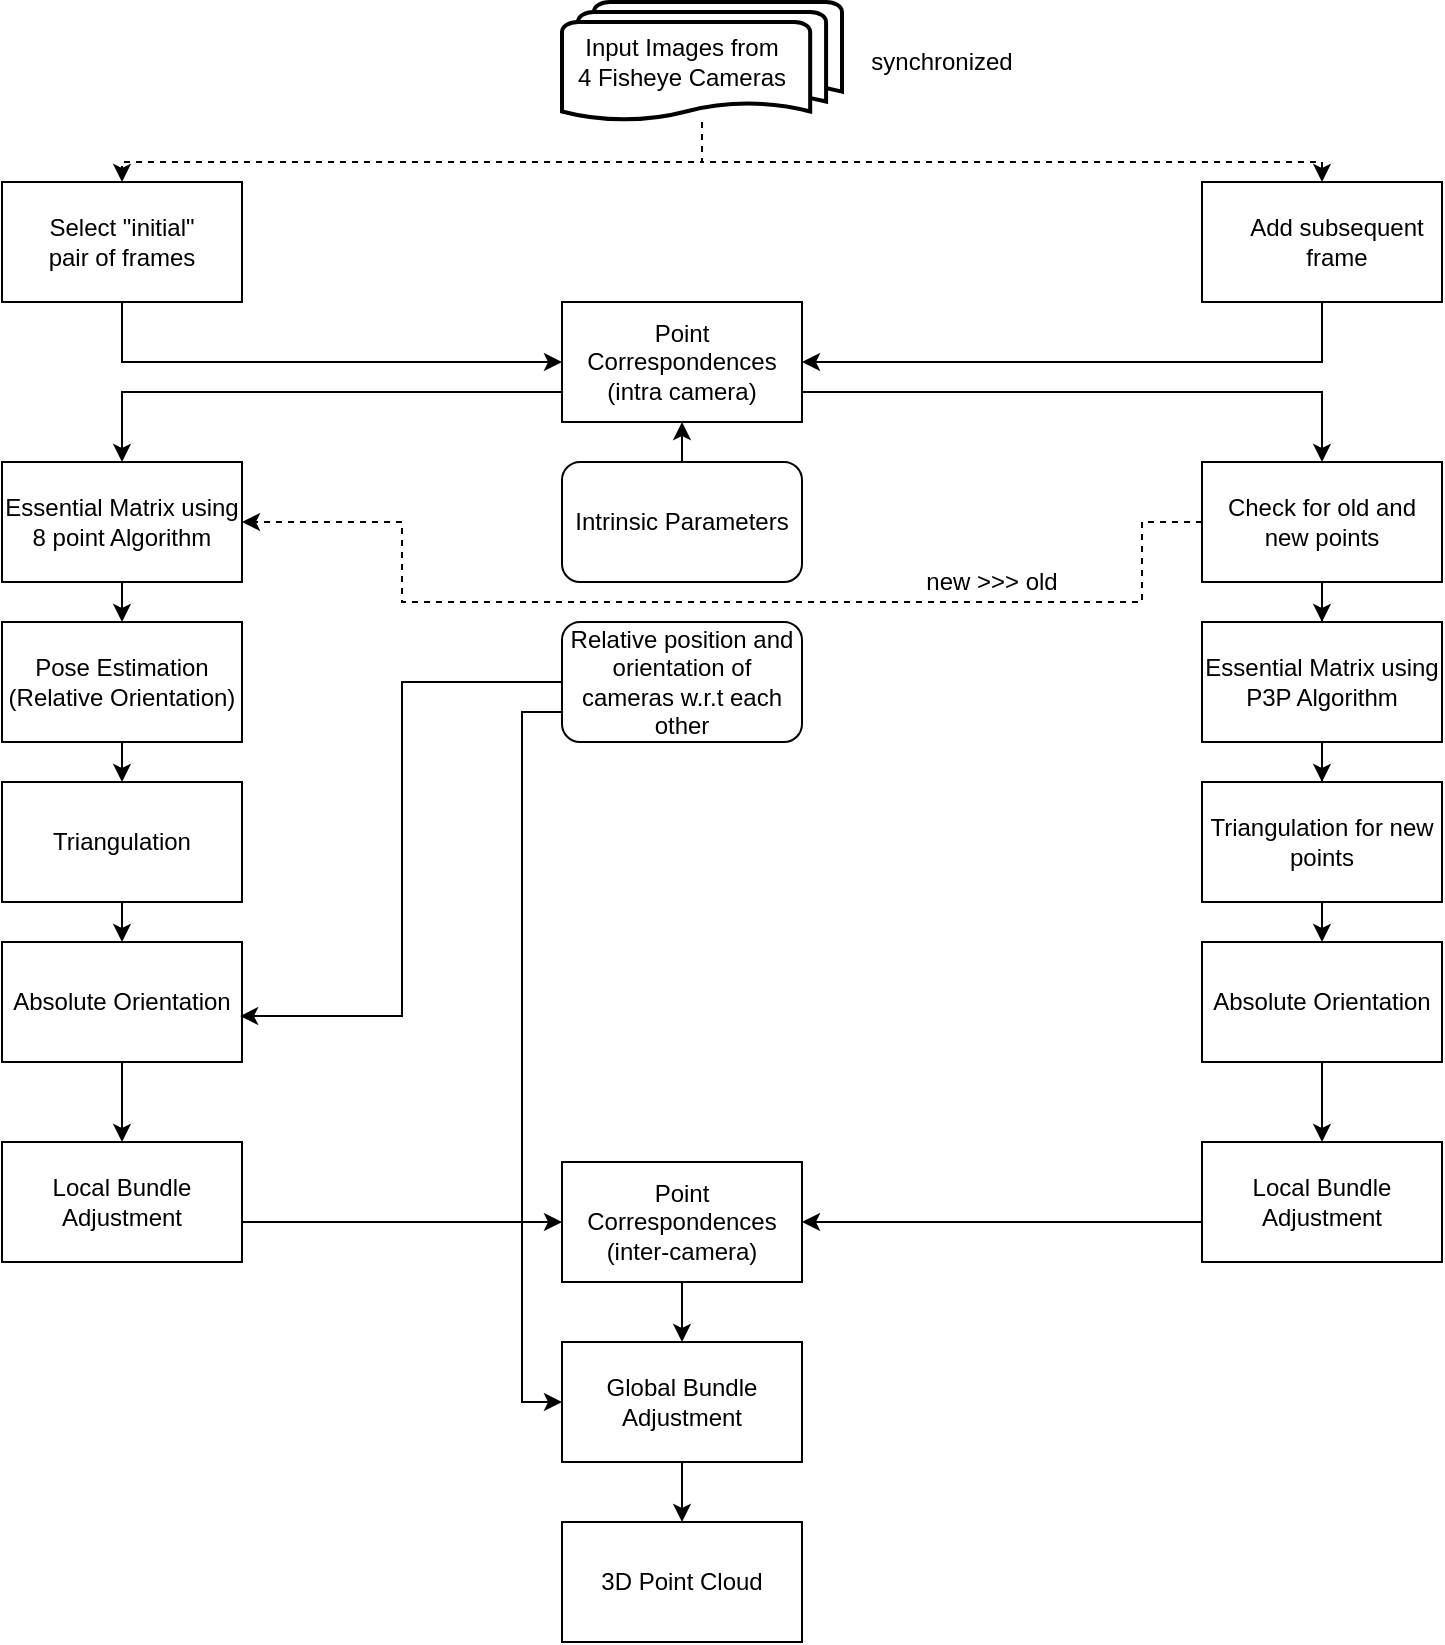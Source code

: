 <mxfile version="14.9.1" type="github">
  <diagram id="lZuwBexNoa2N1XPt0XM3" name="Page-1">
    <mxGraphModel dx="868" dy="450" grid="1" gridSize="10" guides="1" tooltips="1" connect="1" arrows="1" fold="1" page="1" pageScale="1" pageWidth="850" pageHeight="1100" math="0" shadow="0">
      <root>
        <mxCell id="0" />
        <mxCell id="1" parent="0" />
        <mxCell id="ddf9Bvz1MeLeIGU98-r2-6" style="edgeStyle=orthogonalEdgeStyle;rounded=0;orthogonalLoop=1;jettySize=auto;html=1;entryX=0.5;entryY=0;entryDx=0;entryDy=0;dashed=1;" parent="1" source="ddf9Bvz1MeLeIGU98-r2-1" target="ddf9Bvz1MeLeIGU98-r2-4" edge="1">
          <mxGeometry relative="1" as="geometry">
            <Array as="points">
              <mxPoint x="430" y="90" />
              <mxPoint x="140" y="90" />
            </Array>
          </mxGeometry>
        </mxCell>
        <mxCell id="ddf9Bvz1MeLeIGU98-r2-7" style="edgeStyle=orthogonalEdgeStyle;rounded=0;orthogonalLoop=1;jettySize=auto;html=1;entryX=0.5;entryY=0;entryDx=0;entryDy=0;dashed=1;" parent="1" source="ddf9Bvz1MeLeIGU98-r2-1" target="ddf9Bvz1MeLeIGU98-r2-5" edge="1">
          <mxGeometry relative="1" as="geometry">
            <Array as="points">
              <mxPoint x="430" y="90" />
              <mxPoint x="740" y="90" />
            </Array>
          </mxGeometry>
        </mxCell>
        <mxCell id="ddf9Bvz1MeLeIGU98-r2-1" value="" style="strokeWidth=2;html=1;shape=mxgraph.flowchart.multi-document;whiteSpace=wrap;" parent="1" vertex="1">
          <mxGeometry x="360" y="10" width="140" height="60" as="geometry" />
        </mxCell>
        <mxCell id="ddf9Bvz1MeLeIGU98-r2-2" value="Input Images from &lt;br&gt;4 Fisheye Cameras" style="text;html=1;strokeColor=none;fillColor=none;align=center;verticalAlign=middle;whiteSpace=wrap;rounded=0;" parent="1" vertex="1">
          <mxGeometry x="360" y="30" width="120" height="20" as="geometry" />
        </mxCell>
        <mxCell id="ddf9Bvz1MeLeIGU98-r2-12" style="edgeStyle=orthogonalEdgeStyle;rounded=0;orthogonalLoop=1;jettySize=auto;html=1;entryX=0;entryY=0.5;entryDx=0;entryDy=0;" parent="1" source="ddf9Bvz1MeLeIGU98-r2-4" target="ddf9Bvz1MeLeIGU98-r2-11" edge="1">
          <mxGeometry relative="1" as="geometry">
            <Array as="points">
              <mxPoint x="140" y="190" />
            </Array>
          </mxGeometry>
        </mxCell>
        <mxCell id="ddf9Bvz1MeLeIGU98-r2-4" value="" style="rounded=0;whiteSpace=wrap;html=1;" parent="1" vertex="1">
          <mxGeometry x="80" y="100" width="120" height="60" as="geometry" />
        </mxCell>
        <mxCell id="ddf9Bvz1MeLeIGU98-r2-13" style="edgeStyle=orthogonalEdgeStyle;rounded=0;orthogonalLoop=1;jettySize=auto;html=1;entryX=1;entryY=0.5;entryDx=0;entryDy=0;" parent="1" source="ddf9Bvz1MeLeIGU98-r2-5" target="ddf9Bvz1MeLeIGU98-r2-11" edge="1">
          <mxGeometry relative="1" as="geometry">
            <mxPoint x="510" y="198" as="targetPoint" />
            <Array as="points">
              <mxPoint x="740" y="190" />
            </Array>
          </mxGeometry>
        </mxCell>
        <mxCell id="ddf9Bvz1MeLeIGU98-r2-5" value="" style="rounded=0;whiteSpace=wrap;html=1;" parent="1" vertex="1">
          <mxGeometry x="680" y="100" width="120" height="60" as="geometry" />
        </mxCell>
        <mxCell id="ddf9Bvz1MeLeIGU98-r2-9" value="Select &quot;initial&quot; pair of frames" style="text;html=1;strokeColor=none;fillColor=none;align=center;verticalAlign=middle;whiteSpace=wrap;rounded=0;" parent="1" vertex="1">
          <mxGeometry x="95" y="120" width="90" height="20" as="geometry" />
        </mxCell>
        <mxCell id="ddf9Bvz1MeLeIGU98-r2-10" value="Add subsequent frame" style="text;html=1;strokeColor=none;fillColor=none;align=center;verticalAlign=middle;whiteSpace=wrap;rounded=0;" parent="1" vertex="1">
          <mxGeometry x="695" y="120" width="105" height="20" as="geometry" />
        </mxCell>
        <mxCell id="ddf9Bvz1MeLeIGU98-r2-18" style="edgeStyle=orthogonalEdgeStyle;rounded=0;orthogonalLoop=1;jettySize=auto;html=1;exitX=0;exitY=0.75;exitDx=0;exitDy=0;entryX=0.5;entryY=0;entryDx=0;entryDy=0;" parent="1" source="ddf9Bvz1MeLeIGU98-r2-11" target="ddf9Bvz1MeLeIGU98-r2-14" edge="1">
          <mxGeometry relative="1" as="geometry" />
        </mxCell>
        <mxCell id="ddf9Bvz1MeLeIGU98-r2-32" style="edgeStyle=orthogonalEdgeStyle;rounded=0;orthogonalLoop=1;jettySize=auto;html=1;exitX=1;exitY=0.75;exitDx=0;exitDy=0;entryX=0.5;entryY=0;entryDx=0;entryDy=0;" parent="1" source="ddf9Bvz1MeLeIGU98-r2-11" target="ddf9Bvz1MeLeIGU98-r2-23" edge="1">
          <mxGeometry relative="1" as="geometry" />
        </mxCell>
        <mxCell id="ddf9Bvz1MeLeIGU98-r2-11" value="Point Correspondences&lt;br&gt;(intra camera)" style="rounded=0;whiteSpace=wrap;html=1;" parent="1" vertex="1">
          <mxGeometry x="360" y="160" width="120" height="60" as="geometry" />
        </mxCell>
        <mxCell id="ddf9Bvz1MeLeIGU98-r2-20" style="edgeStyle=orthogonalEdgeStyle;rounded=0;orthogonalLoop=1;jettySize=auto;html=1;exitX=0.5;exitY=1;exitDx=0;exitDy=0;entryX=0.5;entryY=0;entryDx=0;entryDy=0;" parent="1" source="ddf9Bvz1MeLeIGU98-r2-14" target="ddf9Bvz1MeLeIGU98-r2-15" edge="1">
          <mxGeometry relative="1" as="geometry" />
        </mxCell>
        <mxCell id="ddf9Bvz1MeLeIGU98-r2-14" value="Essential Matrix using 8 point Algorithm" style="rounded=0;whiteSpace=wrap;html=1;" parent="1" vertex="1">
          <mxGeometry x="80" y="240" width="120" height="60" as="geometry" />
        </mxCell>
        <mxCell id="ddf9Bvz1MeLeIGU98-r2-21" style="edgeStyle=orthogonalEdgeStyle;rounded=0;orthogonalLoop=1;jettySize=auto;html=1;exitX=0.5;exitY=1;exitDx=0;exitDy=0;entryX=0.5;entryY=0;entryDx=0;entryDy=0;" parent="1" source="ddf9Bvz1MeLeIGU98-r2-15" target="ddf9Bvz1MeLeIGU98-r2-16" edge="1">
          <mxGeometry relative="1" as="geometry" />
        </mxCell>
        <mxCell id="ddf9Bvz1MeLeIGU98-r2-15" value="Pose Estimation&lt;br&gt;(Relative Orientation)" style="rounded=0;whiteSpace=wrap;html=1;" parent="1" vertex="1">
          <mxGeometry x="80" y="320" width="120" height="60" as="geometry" />
        </mxCell>
        <mxCell id="ddf9Bvz1MeLeIGU98-r2-22" style="edgeStyle=orthogonalEdgeStyle;rounded=0;orthogonalLoop=1;jettySize=auto;html=1;exitX=0.5;exitY=1;exitDx=0;exitDy=0;entryX=0.5;entryY=0;entryDx=0;entryDy=0;" parent="1" source="ddf9Bvz1MeLeIGU98-r2-16" target="ddf9Bvz1MeLeIGU98-r2-17" edge="1">
          <mxGeometry relative="1" as="geometry" />
        </mxCell>
        <mxCell id="ddf9Bvz1MeLeIGU98-r2-16" value="Triangulation" style="rounded=0;whiteSpace=wrap;html=1;" parent="1" vertex="1">
          <mxGeometry x="80" y="400" width="120" height="60" as="geometry" />
        </mxCell>
        <mxCell id="ddf9Bvz1MeLeIGU98-r2-36" style="edgeStyle=orthogonalEdgeStyle;rounded=0;orthogonalLoop=1;jettySize=auto;html=1;exitX=1;exitY=0.5;exitDx=0;exitDy=0;entryX=0;entryY=0.5;entryDx=0;entryDy=0;" parent="1" source="JdZRbOxOSghRVtSqmlaG-2" target="ddf9Bvz1MeLeIGU98-r2-27" edge="1">
          <mxGeometry relative="1" as="geometry">
            <Array as="points">
              <mxPoint x="200" y="620" />
            </Array>
          </mxGeometry>
        </mxCell>
        <mxCell id="JdZRbOxOSghRVtSqmlaG-3" style="edgeStyle=orthogonalEdgeStyle;rounded=0;orthogonalLoop=1;jettySize=auto;html=1;entryX=0.5;entryY=0;entryDx=0;entryDy=0;" edge="1" parent="1" source="ddf9Bvz1MeLeIGU98-r2-17" target="JdZRbOxOSghRVtSqmlaG-2">
          <mxGeometry relative="1" as="geometry" />
        </mxCell>
        <mxCell id="ddf9Bvz1MeLeIGU98-r2-17" value="Absolute Orientation" style="rounded=0;whiteSpace=wrap;html=1;" parent="1" vertex="1">
          <mxGeometry x="80" y="480" width="120" height="60" as="geometry" />
        </mxCell>
        <mxCell id="ddf9Bvz1MeLeIGU98-r2-33" style="edgeStyle=orthogonalEdgeStyle;rounded=0;orthogonalLoop=1;jettySize=auto;html=1;entryX=0.5;entryY=0;entryDx=0;entryDy=0;" parent="1" source="ddf9Bvz1MeLeIGU98-r2-23" target="ddf9Bvz1MeLeIGU98-r2-24" edge="1">
          <mxGeometry relative="1" as="geometry" />
        </mxCell>
        <mxCell id="ddf9Bvz1MeLeIGU98-r2-43" style="edgeStyle=orthogonalEdgeStyle;rounded=0;orthogonalLoop=1;jettySize=auto;html=1;entryX=1;entryY=0.5;entryDx=0;entryDy=0;dashed=1;" parent="1" source="ddf9Bvz1MeLeIGU98-r2-23" target="ddf9Bvz1MeLeIGU98-r2-14" edge="1">
          <mxGeometry relative="1" as="geometry">
            <Array as="points">
              <mxPoint x="650" y="270" />
              <mxPoint x="650" y="310" />
              <mxPoint x="280" y="310" />
              <mxPoint x="280" y="270" />
            </Array>
          </mxGeometry>
        </mxCell>
        <mxCell id="ddf9Bvz1MeLeIGU98-r2-23" value="Check for old and new points" style="rounded=0;whiteSpace=wrap;html=1;" parent="1" vertex="1">
          <mxGeometry x="680" y="240" width="120" height="60" as="geometry" />
        </mxCell>
        <mxCell id="ddf9Bvz1MeLeIGU98-r2-34" style="edgeStyle=orthogonalEdgeStyle;rounded=0;orthogonalLoop=1;jettySize=auto;html=1;entryX=0.5;entryY=0;entryDx=0;entryDy=0;" parent="1" source="ddf9Bvz1MeLeIGU98-r2-24" target="ddf9Bvz1MeLeIGU98-r2-25" edge="1">
          <mxGeometry relative="1" as="geometry" />
        </mxCell>
        <mxCell id="ddf9Bvz1MeLeIGU98-r2-24" value="Essential Matrix using P3P Algorithm" style="rounded=0;whiteSpace=wrap;html=1;" parent="1" vertex="1">
          <mxGeometry x="680" y="320" width="120" height="60" as="geometry" />
        </mxCell>
        <mxCell id="ddf9Bvz1MeLeIGU98-r2-35" style="edgeStyle=orthogonalEdgeStyle;rounded=0;orthogonalLoop=1;jettySize=auto;html=1;exitX=0.5;exitY=1;exitDx=0;exitDy=0;entryX=0.5;entryY=0;entryDx=0;entryDy=0;" parent="1" source="ddf9Bvz1MeLeIGU98-r2-25" target="ddf9Bvz1MeLeIGU98-r2-26" edge="1">
          <mxGeometry relative="1" as="geometry" />
        </mxCell>
        <mxCell id="ddf9Bvz1MeLeIGU98-r2-25" value="Triangulation for new points" style="rounded=0;whiteSpace=wrap;html=1;" parent="1" vertex="1">
          <mxGeometry x="680" y="400" width="120" height="60" as="geometry" />
        </mxCell>
        <mxCell id="ddf9Bvz1MeLeIGU98-r2-37" style="edgeStyle=orthogonalEdgeStyle;rounded=0;orthogonalLoop=1;jettySize=auto;html=1;exitX=0;exitY=0.667;exitDx=0;exitDy=0;entryX=1;entryY=0.5;entryDx=0;entryDy=0;exitPerimeter=0;" parent="1" source="JdZRbOxOSghRVtSqmlaG-6" target="ddf9Bvz1MeLeIGU98-r2-27" edge="1">
          <mxGeometry relative="1" as="geometry" />
        </mxCell>
        <mxCell id="JdZRbOxOSghRVtSqmlaG-7" style="edgeStyle=orthogonalEdgeStyle;rounded=0;orthogonalLoop=1;jettySize=auto;html=1;exitX=0.5;exitY=1;exitDx=0;exitDy=0;entryX=0.5;entryY=0;entryDx=0;entryDy=0;" edge="1" parent="1" source="ddf9Bvz1MeLeIGU98-r2-26" target="JdZRbOxOSghRVtSqmlaG-6">
          <mxGeometry relative="1" as="geometry" />
        </mxCell>
        <mxCell id="ddf9Bvz1MeLeIGU98-r2-26" value="Absolute Orientation" style="rounded=0;whiteSpace=wrap;html=1;" parent="1" vertex="1">
          <mxGeometry x="680" y="480" width="120" height="60" as="geometry" />
        </mxCell>
        <mxCell id="ddf9Bvz1MeLeIGU98-r2-38" style="edgeStyle=orthogonalEdgeStyle;rounded=0;orthogonalLoop=1;jettySize=auto;html=1;entryX=0.5;entryY=0;entryDx=0;entryDy=0;" parent="1" source="ddf9Bvz1MeLeIGU98-r2-27" target="ddf9Bvz1MeLeIGU98-r2-28" edge="1">
          <mxGeometry relative="1" as="geometry" />
        </mxCell>
        <mxCell id="ddf9Bvz1MeLeIGU98-r2-27" value="Point Correspondences&lt;br&gt;(inter-camera)" style="rounded=0;whiteSpace=wrap;html=1;" parent="1" vertex="1">
          <mxGeometry x="360" y="590" width="120" height="60" as="geometry" />
        </mxCell>
        <mxCell id="ddf9Bvz1MeLeIGU98-r2-39" style="edgeStyle=orthogonalEdgeStyle;rounded=0;orthogonalLoop=1;jettySize=auto;html=1;entryX=0.5;entryY=0;entryDx=0;entryDy=0;" parent="1" source="ddf9Bvz1MeLeIGU98-r2-28" target="ddf9Bvz1MeLeIGU98-r2-29" edge="1">
          <mxGeometry relative="1" as="geometry" />
        </mxCell>
        <mxCell id="ddf9Bvz1MeLeIGU98-r2-28" value="Global Bundle Adjustment" style="rounded=0;whiteSpace=wrap;html=1;" parent="1" vertex="1">
          <mxGeometry x="360" y="680" width="120" height="60" as="geometry" />
        </mxCell>
        <mxCell id="ddf9Bvz1MeLeIGU98-r2-29" value="3D Point Cloud" style="rounded=0;whiteSpace=wrap;html=1;" parent="1" vertex="1">
          <mxGeometry x="360" y="770" width="120" height="60" as="geometry" />
        </mxCell>
        <mxCell id="ddf9Bvz1MeLeIGU98-r2-41" style="edgeStyle=orthogonalEdgeStyle;rounded=0;orthogonalLoop=1;jettySize=auto;html=1;exitX=0.5;exitY=0;exitDx=0;exitDy=0;entryX=0.5;entryY=1;entryDx=0;entryDy=0;" parent="1" source="ddf9Bvz1MeLeIGU98-r2-30" target="ddf9Bvz1MeLeIGU98-r2-11" edge="1">
          <mxGeometry relative="1" as="geometry" />
        </mxCell>
        <mxCell id="ddf9Bvz1MeLeIGU98-r2-30" value="Intrinsic Parameters" style="rounded=1;whiteSpace=wrap;html=1;" parent="1" vertex="1">
          <mxGeometry x="360" y="240" width="120" height="60" as="geometry" />
        </mxCell>
        <mxCell id="ddf9Bvz1MeLeIGU98-r2-44" value="new &amp;gt;&amp;gt;&amp;gt; old" style="text;html=1;strokeColor=none;fillColor=none;align=center;verticalAlign=middle;whiteSpace=wrap;rounded=0;dashed=1;" parent="1" vertex="1">
          <mxGeometry x="540" y="290" width="70" height="20" as="geometry" />
        </mxCell>
        <mxCell id="JdZRbOxOSghRVtSqmlaG-4" style="edgeStyle=orthogonalEdgeStyle;rounded=0;orthogonalLoop=1;jettySize=auto;html=1;entryX=0.992;entryY=0.617;entryDx=0;entryDy=0;entryPerimeter=0;" edge="1" parent="1" source="JdZRbOxOSghRVtSqmlaG-1" target="ddf9Bvz1MeLeIGU98-r2-17">
          <mxGeometry relative="1" as="geometry" />
        </mxCell>
        <mxCell id="JdZRbOxOSghRVtSqmlaG-5" style="edgeStyle=orthogonalEdgeStyle;rounded=0;orthogonalLoop=1;jettySize=auto;html=1;exitX=0;exitY=0.75;exitDx=0;exitDy=0;entryX=0;entryY=0.5;entryDx=0;entryDy=0;" edge="1" parent="1" source="JdZRbOxOSghRVtSqmlaG-1" target="ddf9Bvz1MeLeIGU98-r2-28">
          <mxGeometry relative="1" as="geometry" />
        </mxCell>
        <mxCell id="JdZRbOxOSghRVtSqmlaG-1" value="Relative position and orientation of cameras w.r.t each other" style="rounded=1;whiteSpace=wrap;html=1;" vertex="1" parent="1">
          <mxGeometry x="360" y="320" width="120" height="60" as="geometry" />
        </mxCell>
        <mxCell id="JdZRbOxOSghRVtSqmlaG-2" value="Local Bundle Adjustment" style="rounded=0;whiteSpace=wrap;html=1;" vertex="1" parent="1">
          <mxGeometry x="80" y="580" width="120" height="60" as="geometry" />
        </mxCell>
        <mxCell id="JdZRbOxOSghRVtSqmlaG-6" value="Local Bundle Adjustment" style="rounded=0;whiteSpace=wrap;html=1;" vertex="1" parent="1">
          <mxGeometry x="680" y="580" width="120" height="60" as="geometry" />
        </mxCell>
        <mxCell id="JdZRbOxOSghRVtSqmlaG-8" value="synchronized" style="text;html=1;strokeColor=none;fillColor=none;align=center;verticalAlign=middle;whiteSpace=wrap;rounded=0;" vertex="1" parent="1">
          <mxGeometry x="530" y="30" width="40" height="20" as="geometry" />
        </mxCell>
      </root>
    </mxGraphModel>
  </diagram>
</mxfile>
